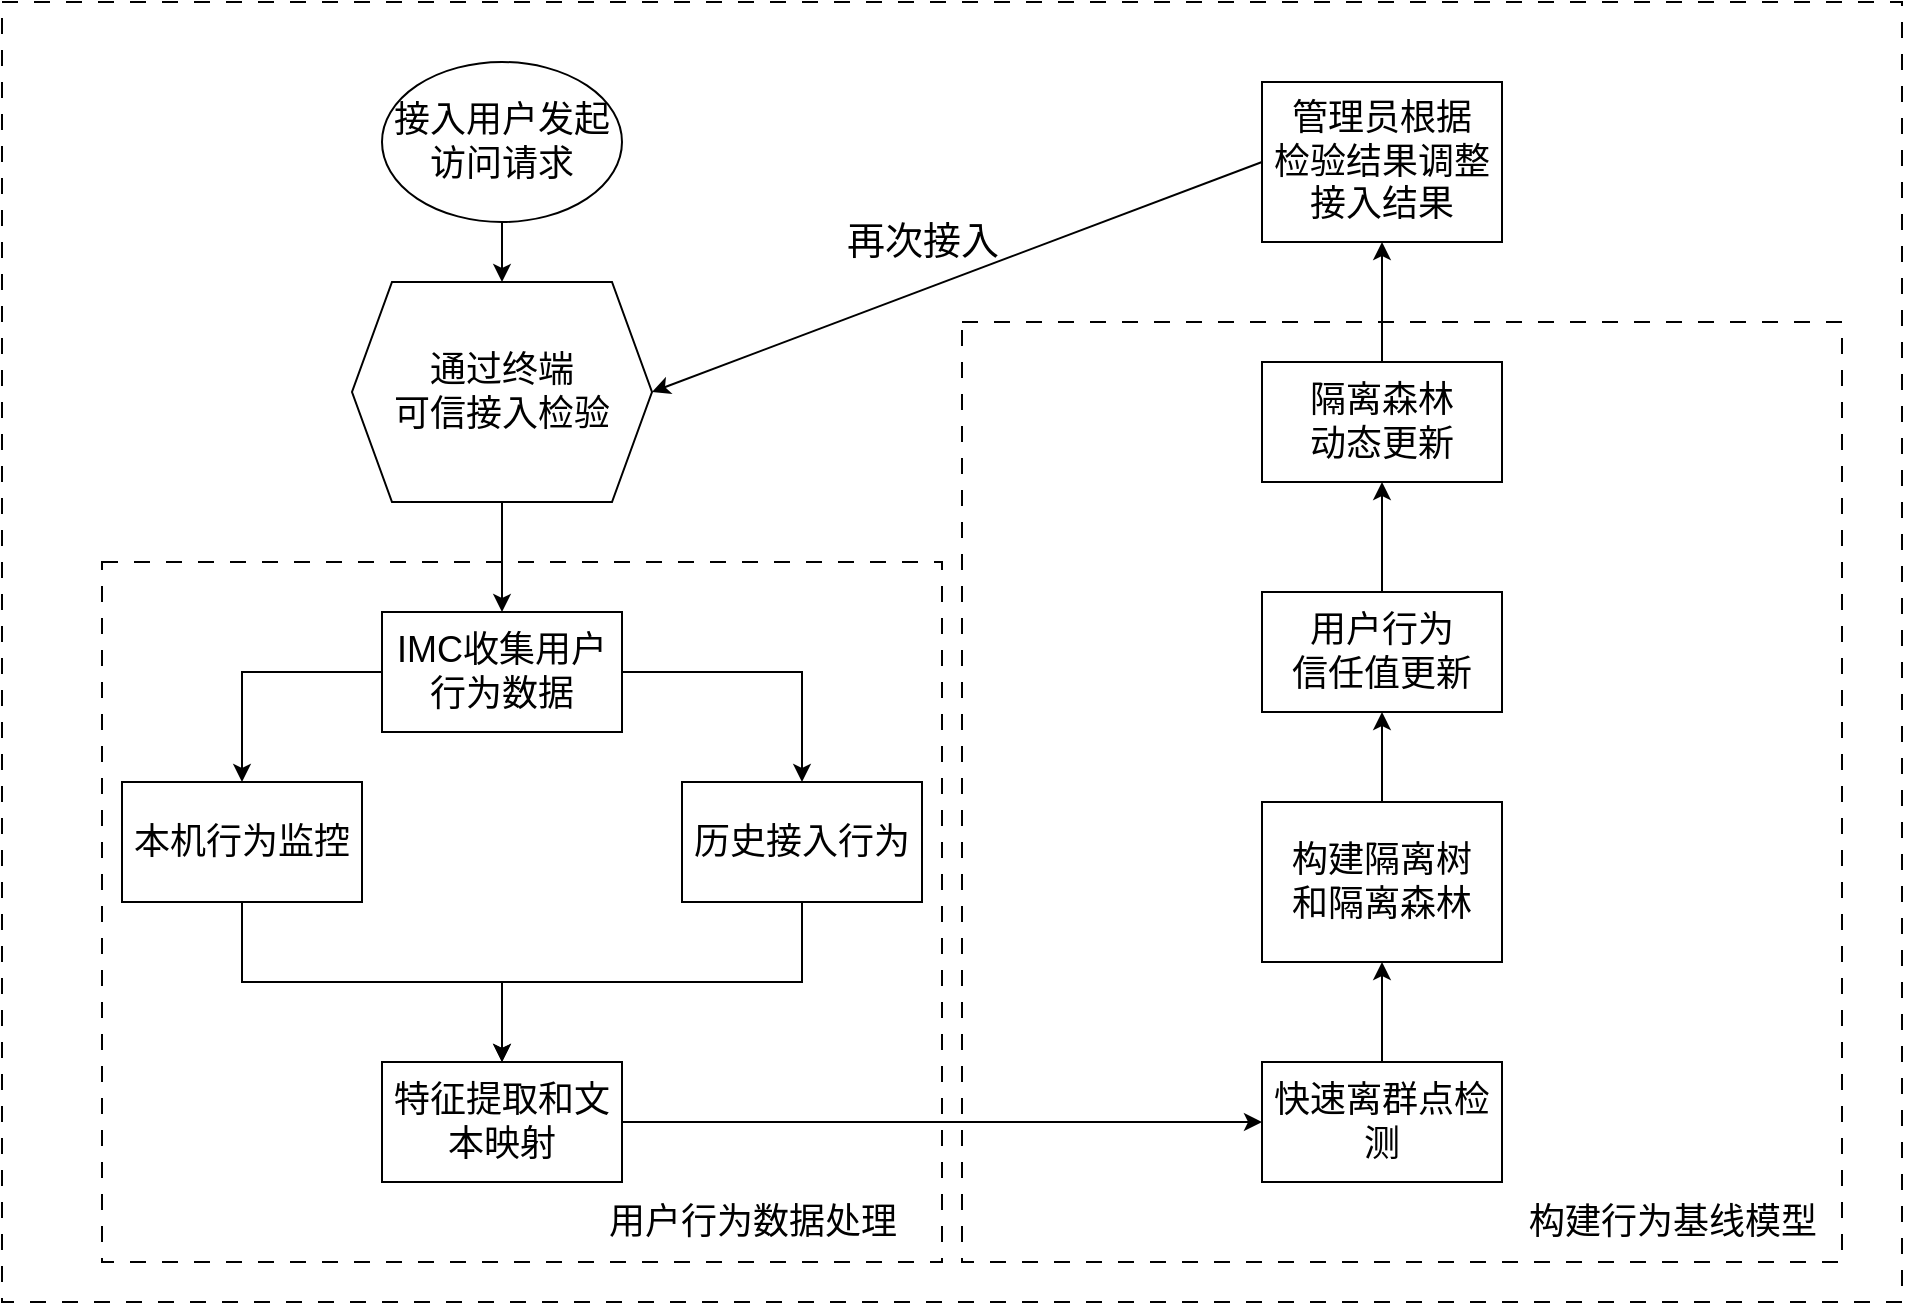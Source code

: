 <mxfile version="24.2.2" type="github">
  <diagram name="第 1 页" id="EGZcwG8qmQ1coeNOph8V">
    <mxGraphModel dx="2474" dy="838" grid="1" gridSize="10" guides="1" tooltips="1" connect="1" arrows="1" fold="1" page="1" pageScale="1" pageWidth="827" pageHeight="1169" math="0" shadow="0">
      <root>
        <mxCell id="0" />
        <mxCell id="1" parent="0" />
        <mxCell id="f48ftaHPcO_iTmQI_ypn-58" value="" style="rounded=0;whiteSpace=wrap;html=1;dashed=1;dashPattern=8 8;" parent="1" vertex="1">
          <mxGeometry x="-200" y="220" width="950" height="650" as="geometry" />
        </mxCell>
        <mxCell id="f48ftaHPcO_iTmQI_ypn-46" value="" style="rounded=0;whiteSpace=wrap;html=1;dashed=1;dashPattern=8 8;fontSize=18;" parent="1" vertex="1">
          <mxGeometry x="280" y="380" width="440" height="470" as="geometry" />
        </mxCell>
        <mxCell id="f48ftaHPcO_iTmQI_ypn-45" value="" style="rounded=0;whiteSpace=wrap;html=1;dashed=1;dashPattern=8 8;fontSize=18;" parent="1" vertex="1">
          <mxGeometry x="-150" y="500" width="420" height="350" as="geometry" />
        </mxCell>
        <mxCell id="f48ftaHPcO_iTmQI_ypn-37" style="edgeStyle=orthogonalEdgeStyle;rounded=0;orthogonalLoop=1;jettySize=auto;html=1;exitX=0.5;exitY=1;exitDx=0;exitDy=0;entryX=0.5;entryY=0;entryDx=0;entryDy=0;fontSize=18;" parent="1" source="f48ftaHPcO_iTmQI_ypn-1" target="f48ftaHPcO_iTmQI_ypn-3" edge="1">
          <mxGeometry relative="1" as="geometry" />
        </mxCell>
        <mxCell id="f48ftaHPcO_iTmQI_ypn-1" value="接入用户发起访问请求" style="ellipse;whiteSpace=wrap;html=1;fontSize=18;" parent="1" vertex="1">
          <mxGeometry x="-10" y="250" width="120" height="80" as="geometry" />
        </mxCell>
        <mxCell id="f48ftaHPcO_iTmQI_ypn-11" value="" style="edgeStyle=orthogonalEdgeStyle;rounded=0;orthogonalLoop=1;jettySize=auto;html=1;fontSize=18;" parent="1" source="f48ftaHPcO_iTmQI_ypn-3" target="f48ftaHPcO_iTmQI_ypn-10" edge="1">
          <mxGeometry relative="1" as="geometry" />
        </mxCell>
        <mxCell id="f48ftaHPcO_iTmQI_ypn-3" value="通过终端&lt;br style=&quot;font-size: 18px;&quot;&gt;可信接入检验" style="shape=hexagon;perimeter=hexagonPerimeter2;whiteSpace=wrap;html=1;fixedSize=1;fontSize=18;" parent="1" vertex="1">
          <mxGeometry x="-25" y="360" width="150" height="110" as="geometry" />
        </mxCell>
        <mxCell id="f48ftaHPcO_iTmQI_ypn-13" value="" style="edgeStyle=orthogonalEdgeStyle;rounded=0;orthogonalLoop=1;jettySize=auto;html=1;fontSize=18;" parent="1" source="f48ftaHPcO_iTmQI_ypn-10" target="f48ftaHPcO_iTmQI_ypn-12" edge="1">
          <mxGeometry relative="1" as="geometry" />
        </mxCell>
        <mxCell id="f48ftaHPcO_iTmQI_ypn-15" value="" style="edgeStyle=orthogonalEdgeStyle;rounded=0;orthogonalLoop=1;jettySize=auto;html=1;fontSize=18;" parent="1" source="f48ftaHPcO_iTmQI_ypn-10" target="f48ftaHPcO_iTmQI_ypn-14" edge="1">
          <mxGeometry relative="1" as="geometry" />
        </mxCell>
        <mxCell id="f48ftaHPcO_iTmQI_ypn-10" value="IMC收集用户行为数据" style="whiteSpace=wrap;html=1;fontSize=18;" parent="1" vertex="1">
          <mxGeometry x="-10" y="525" width="120" height="60" as="geometry" />
        </mxCell>
        <mxCell id="f48ftaHPcO_iTmQI_ypn-40" style="edgeStyle=orthogonalEdgeStyle;rounded=0;orthogonalLoop=1;jettySize=auto;html=1;exitX=0.5;exitY=1;exitDx=0;exitDy=0;fontSize=18;" parent="1" source="f48ftaHPcO_iTmQI_ypn-12" target="f48ftaHPcO_iTmQI_ypn-16" edge="1">
          <mxGeometry relative="1" as="geometry" />
        </mxCell>
        <mxCell id="f48ftaHPcO_iTmQI_ypn-12" value="本机行为监控" style="whiteSpace=wrap;html=1;fontSize=18;" parent="1" vertex="1">
          <mxGeometry x="-140" y="610" width="120" height="60" as="geometry" />
        </mxCell>
        <mxCell id="f48ftaHPcO_iTmQI_ypn-41" style="edgeStyle=orthogonalEdgeStyle;rounded=0;orthogonalLoop=1;jettySize=auto;html=1;exitX=0.5;exitY=1;exitDx=0;exitDy=0;entryX=0.5;entryY=0;entryDx=0;entryDy=0;fontSize=18;" parent="1" source="f48ftaHPcO_iTmQI_ypn-14" target="f48ftaHPcO_iTmQI_ypn-16" edge="1">
          <mxGeometry relative="1" as="geometry">
            <mxPoint x="50" y="720" as="targetPoint" />
          </mxGeometry>
        </mxCell>
        <mxCell id="f48ftaHPcO_iTmQI_ypn-14" value="历史接入行为" style="whiteSpace=wrap;html=1;fontSize=18;" parent="1" vertex="1">
          <mxGeometry x="140" y="610" width="120" height="60" as="geometry" />
        </mxCell>
        <mxCell id="f48ftaHPcO_iTmQI_ypn-20" value="" style="edgeStyle=orthogonalEdgeStyle;rounded=0;orthogonalLoop=1;jettySize=auto;html=1;fontSize=18;" parent="1" source="f48ftaHPcO_iTmQI_ypn-16" target="f48ftaHPcO_iTmQI_ypn-19" edge="1">
          <mxGeometry relative="1" as="geometry" />
        </mxCell>
        <mxCell id="f48ftaHPcO_iTmQI_ypn-16" value="特征提取和文本映射" style="whiteSpace=wrap;html=1;fontSize=18;" parent="1" vertex="1">
          <mxGeometry x="-10" y="750" width="120" height="60" as="geometry" />
        </mxCell>
        <mxCell id="f48ftaHPcO_iTmQI_ypn-22" value="" style="edgeStyle=orthogonalEdgeStyle;rounded=0;orthogonalLoop=1;jettySize=auto;html=1;fontSize=18;" parent="1" source="f48ftaHPcO_iTmQI_ypn-19" target="f48ftaHPcO_iTmQI_ypn-21" edge="1">
          <mxGeometry relative="1" as="geometry" />
        </mxCell>
        <mxCell id="f48ftaHPcO_iTmQI_ypn-19" value="快速离群点检测" style="whiteSpace=wrap;html=1;fontSize=18;" parent="1" vertex="1">
          <mxGeometry x="430" y="750" width="120" height="60" as="geometry" />
        </mxCell>
        <mxCell id="PxeDxt-eDuNDc0y8S2Dp-1" style="edgeStyle=orthogonalEdgeStyle;rounded=0;orthogonalLoop=1;jettySize=auto;html=1;exitX=0.5;exitY=0;exitDx=0;exitDy=0;entryX=0.5;entryY=1;entryDx=0;entryDy=0;" parent="1" source="f48ftaHPcO_iTmQI_ypn-21" target="f48ftaHPcO_iTmQI_ypn-29" edge="1">
          <mxGeometry relative="1" as="geometry" />
        </mxCell>
        <mxCell id="f48ftaHPcO_iTmQI_ypn-21" value="构建隔离树&lt;br style=&quot;font-size: 18px;&quot;&gt;和隔离森林" style="whiteSpace=wrap;html=1;fontSize=18;" parent="1" vertex="1">
          <mxGeometry x="430" y="620" width="120" height="80" as="geometry" />
        </mxCell>
        <mxCell id="PxeDxt-eDuNDc0y8S2Dp-3" style="edgeStyle=orthogonalEdgeStyle;rounded=0;orthogonalLoop=1;jettySize=auto;html=1;exitX=0.5;exitY=0;exitDx=0;exitDy=0;entryX=0.5;entryY=1;entryDx=0;entryDy=0;" parent="1" source="f48ftaHPcO_iTmQI_ypn-27" target="f48ftaHPcO_iTmQI_ypn-33" edge="1">
          <mxGeometry relative="1" as="geometry" />
        </mxCell>
        <mxCell id="f48ftaHPcO_iTmQI_ypn-27" value="隔离森林&lt;br&gt;动态更新" style="whiteSpace=wrap;html=1;fontSize=18;" parent="1" vertex="1">
          <mxGeometry x="430" y="400" width="120" height="60" as="geometry" />
        </mxCell>
        <mxCell id="PxeDxt-eDuNDc0y8S2Dp-2" style="edgeStyle=orthogonalEdgeStyle;rounded=0;orthogonalLoop=1;jettySize=auto;html=1;exitX=0.5;exitY=0;exitDx=0;exitDy=0;" parent="1" source="f48ftaHPcO_iTmQI_ypn-29" target="f48ftaHPcO_iTmQI_ypn-27" edge="1">
          <mxGeometry relative="1" as="geometry" />
        </mxCell>
        <mxCell id="f48ftaHPcO_iTmQI_ypn-29" value="用户行为&lt;br&gt;信任值更新" style="whiteSpace=wrap;html=1;fontSize=18;" parent="1" vertex="1">
          <mxGeometry x="430" y="515" width="120" height="60" as="geometry" />
        </mxCell>
        <mxCell id="f48ftaHPcO_iTmQI_ypn-57" style="rounded=0;orthogonalLoop=1;jettySize=auto;html=1;exitX=0;exitY=0.5;exitDx=0;exitDy=0;entryX=1;entryY=0.5;entryDx=0;entryDy=0;" parent="1" source="f48ftaHPcO_iTmQI_ypn-33" target="f48ftaHPcO_iTmQI_ypn-3" edge="1">
          <mxGeometry relative="1" as="geometry" />
        </mxCell>
        <mxCell id="f48ftaHPcO_iTmQI_ypn-33" value="管理员根据&lt;br&gt;检验结果调整&lt;br&gt;接入结果" style="whiteSpace=wrap;html=1;fontSize=18;" parent="1" vertex="1">
          <mxGeometry x="430" y="260" width="120" height="80" as="geometry" />
        </mxCell>
        <mxCell id="f48ftaHPcO_iTmQI_ypn-47" value="用户行为数据处理" style="text;html=1;align=center;verticalAlign=middle;resizable=0;points=[];autosize=1;strokeColor=none;fillColor=none;fontSize=18;" parent="1" vertex="1">
          <mxGeometry x="90" y="810" width="170" height="40" as="geometry" />
        </mxCell>
        <mxCell id="f48ftaHPcO_iTmQI_ypn-48" value="构建行为基线模型" style="text;html=1;align=center;verticalAlign=middle;resizable=0;points=[];autosize=1;strokeColor=none;fillColor=none;fontSize=18;" parent="1" vertex="1">
          <mxGeometry x="550" y="810" width="170" height="40" as="geometry" />
        </mxCell>
        <mxCell id="PxeDxt-eDuNDc0y8S2Dp-8" value="&lt;font style=&quot;font-size: 19px;&quot;&gt;再次接入&lt;/font&gt;" style="text;html=1;align=center;verticalAlign=middle;resizable=0;points=[];autosize=1;strokeColor=none;fillColor=none;" parent="1" vertex="1">
          <mxGeometry x="210" y="320" width="100" height="40" as="geometry" />
        </mxCell>
      </root>
    </mxGraphModel>
  </diagram>
</mxfile>
